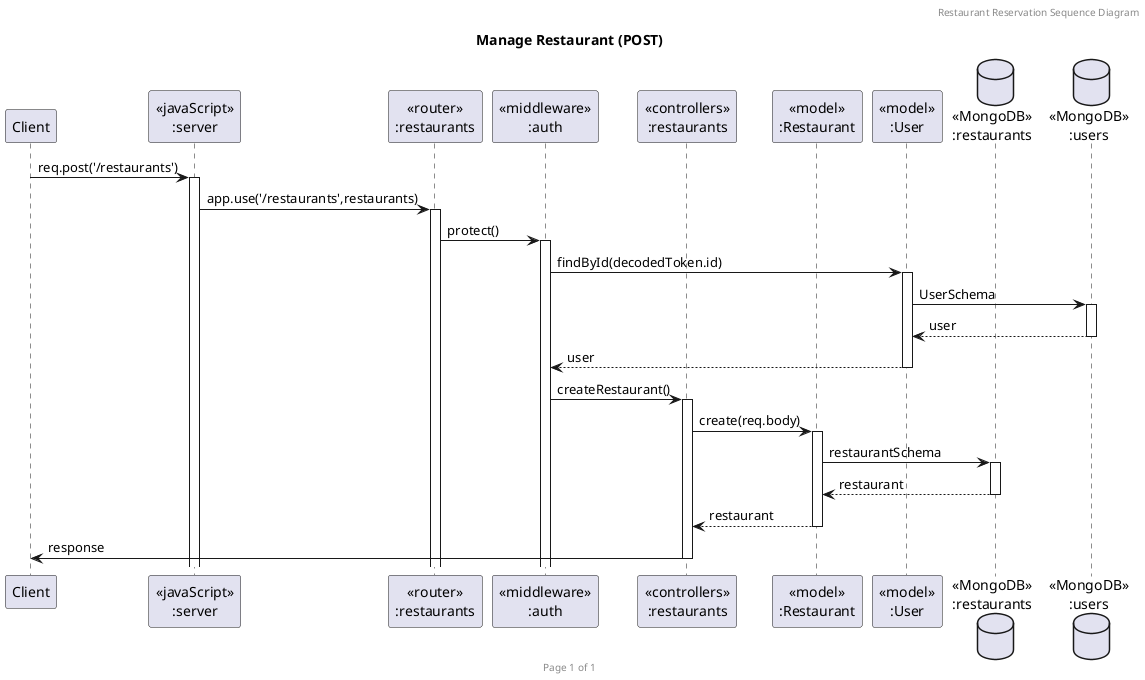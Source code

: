 @startuml Manage Restaurant (POST)

header Restaurant Reservation Sequence Diagram
footer Page %page% of %lastpage%
title "Manage Restaurant (POST)"

participant "Client" as client
participant "<<javaScript>>\n:server" as server
participant "<<router>>\n:restaurants" as routerRestaurants
participant "<<middleware>>\n:auth" as middlewareAuth
participant "<<controllers>>\n:restaurants" as controllersRestaurants
participant "<<model>>\n:Restaurant" as modelRestaurant
participant "<<model>>\n:User" as modelUser
database "<<MongoDB>>\n:restaurants" as RestaurantsDatabase
database "<<MongoDB>>\n:users" as UsersDatabase

' POST
client->server ++:req.post('/restaurants')
server->routerRestaurants ++:app.use('/restaurants',restaurants)
routerRestaurants -> middlewareAuth ++:protect()
middlewareAuth -> modelUser ++:findById(decodedToken.id)
modelUser -> UsersDatabase ++:UserSchema
UsersDatabase --> modelUser --:user
modelUser --> middlewareAuth --:user
middlewareAuth -> controllersRestaurants ++:createRestaurant()
controllersRestaurants -> modelRestaurant ++:create(req.body)
modelRestaurant -> RestaurantsDatabase ++:restaurantSchema 
RestaurantsDatabase --> modelRestaurant --:restaurant
controllersRestaurants <-- modelRestaurant --:restaurant
controllersRestaurants -> client --:response

@enduml